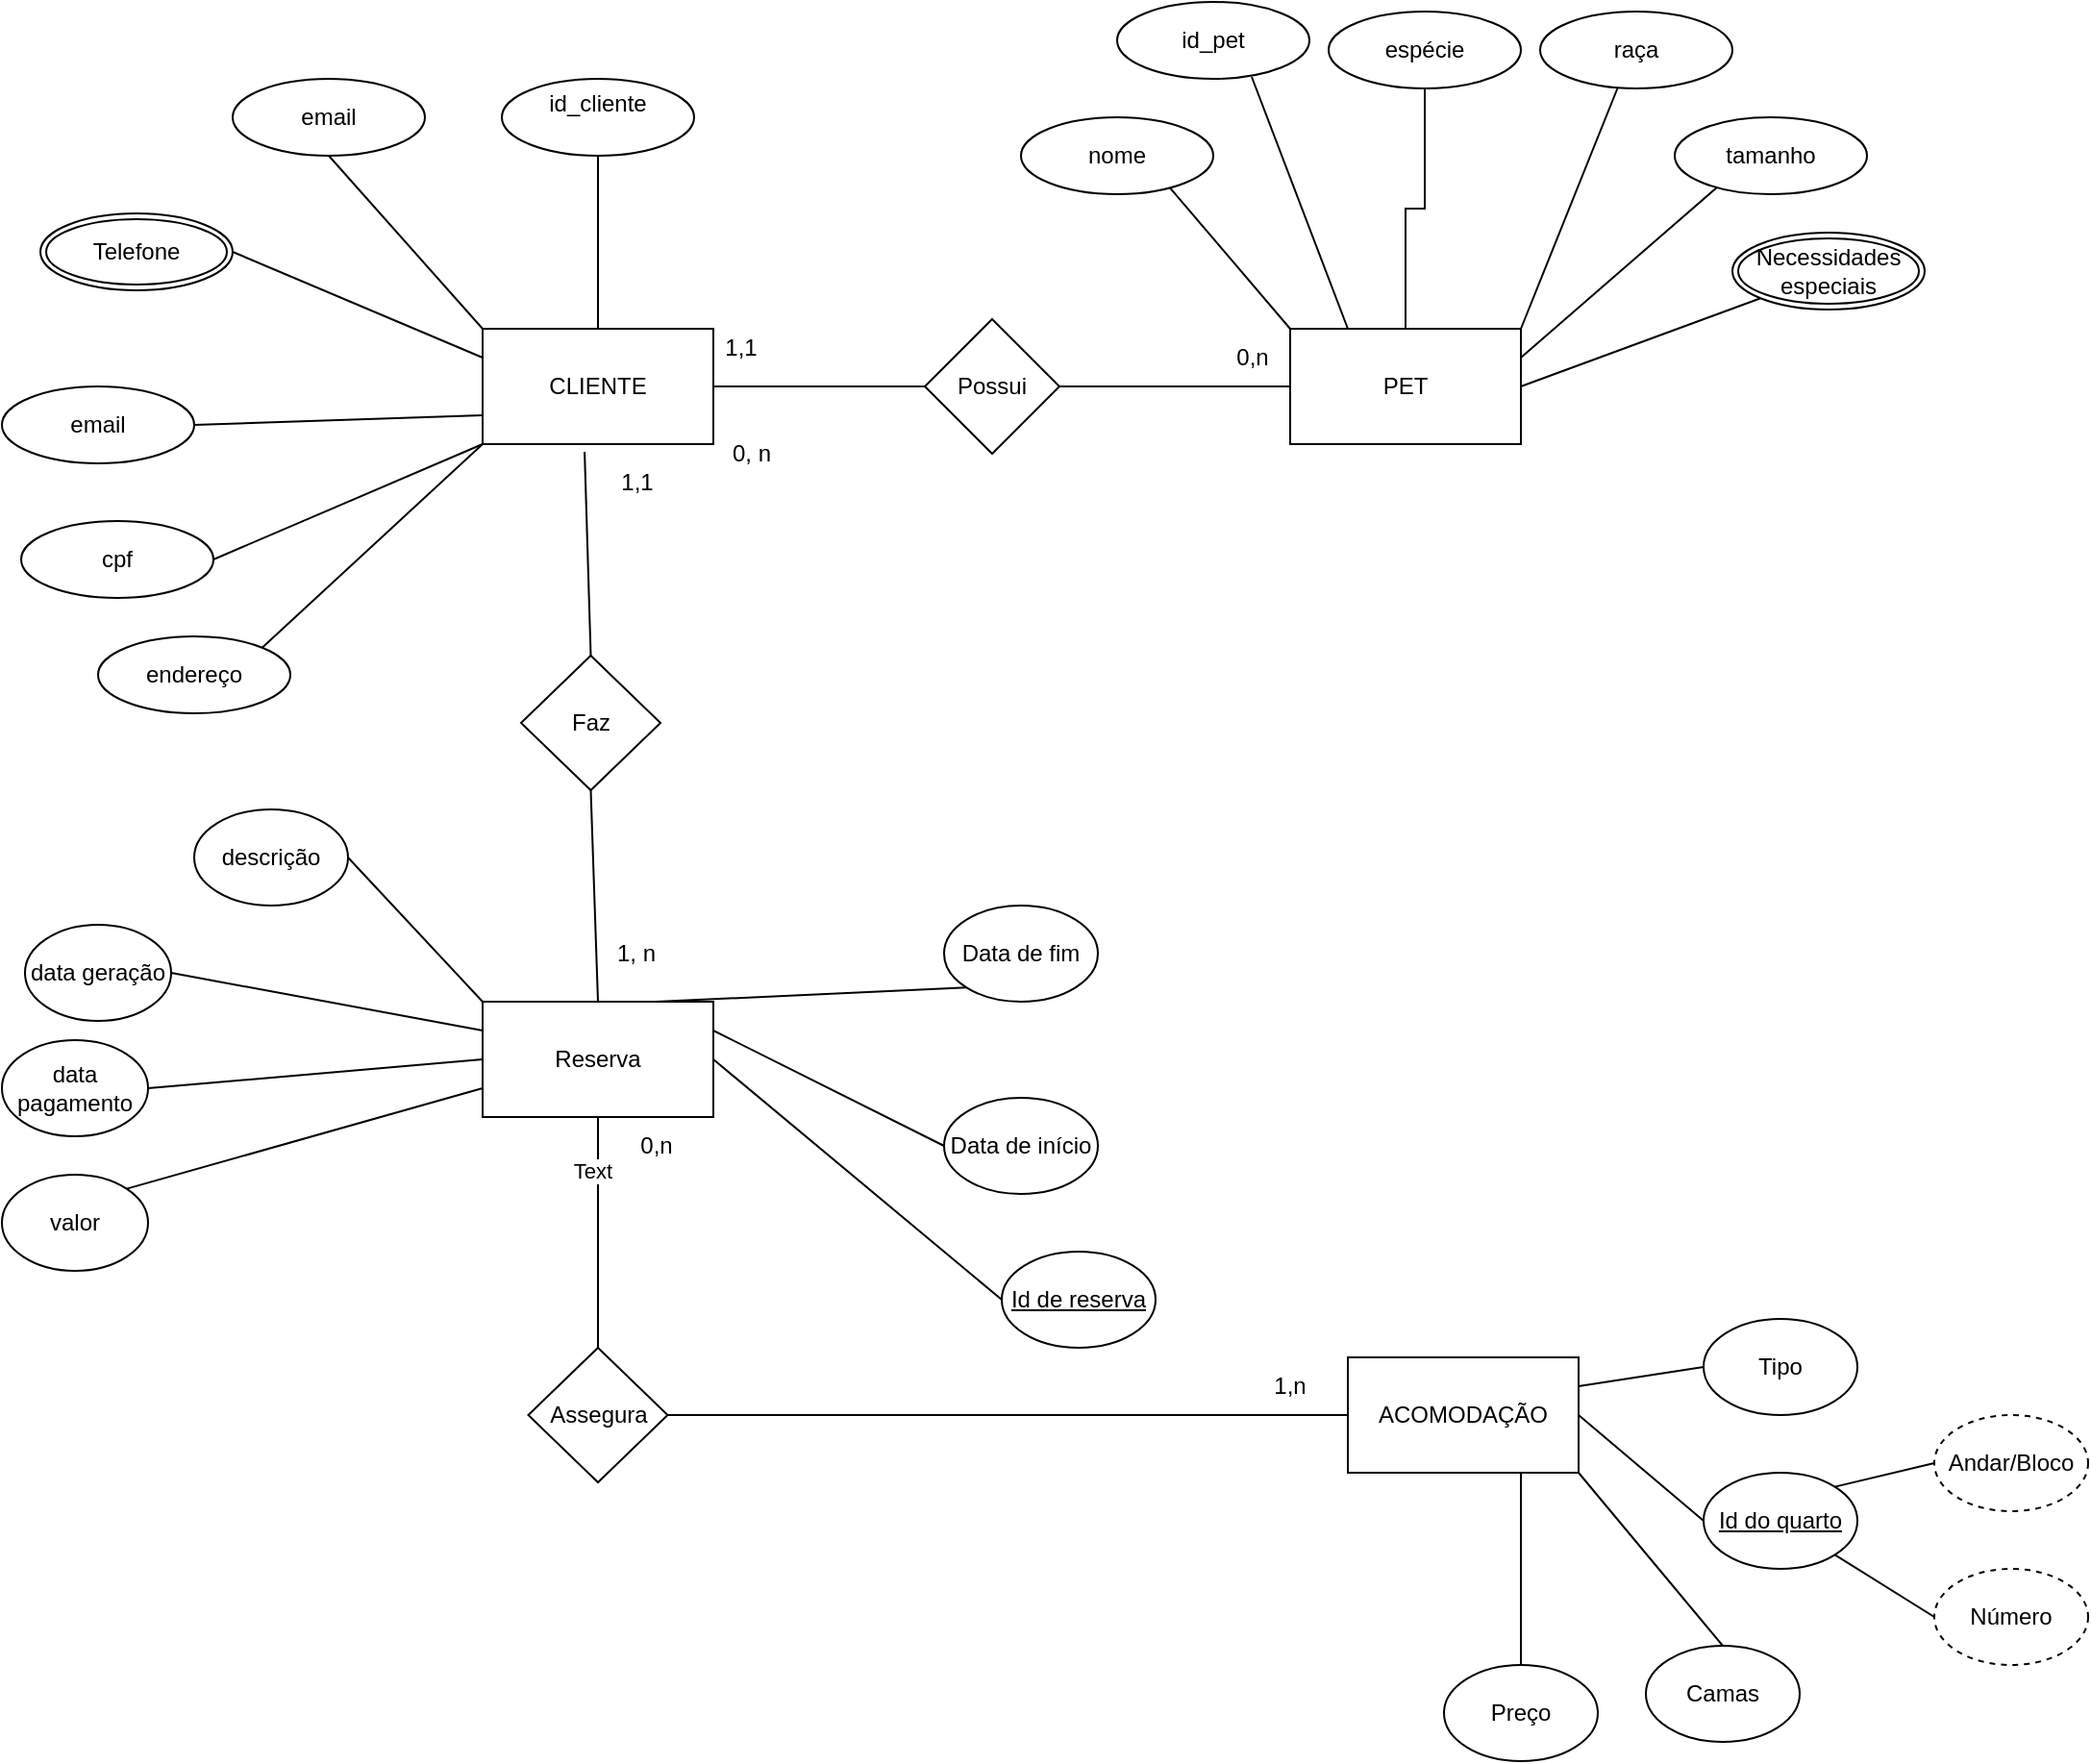 <mxfile version="24.2.5" type="device">
  <diagram name="Página-1" id="KG6CBLEXBB0JgvGJIDjY">
    <mxGraphModel dx="1631" dy="837" grid="1" gridSize="10" guides="1" tooltips="1" connect="1" arrows="1" fold="1" page="1" pageScale="1" pageWidth="827" pageHeight="1169" math="0" shadow="0">
      <root>
        <mxCell id="0" />
        <mxCell id="1" parent="0" />
        <mxCell id="rSER60wAVROJVgB4NvN6-5" value="" style="edgeStyle=orthogonalEdgeStyle;rounded=0;orthogonalLoop=1;jettySize=auto;html=1;entryX=0.5;entryY=1;entryDx=0;entryDy=0;endArrow=none;endFill=0;" parent="1" source="rSER60wAVROJVgB4NvN6-1" target="9m2_ksoVevvz4CIYLZ0E-8" edge="1">
          <mxGeometry relative="1" as="geometry">
            <mxPoint x="410" y="285" as="targetPoint" />
          </mxGeometry>
        </mxCell>
        <mxCell id="rSER60wAVROJVgB4NvN6-21" value="" style="edgeStyle=orthogonalEdgeStyle;rounded=0;orthogonalLoop=1;jettySize=auto;html=1;endArrow=none;endFill=0;" parent="1" source="rSER60wAVROJVgB4NvN6-1" target="rSER60wAVROJVgB4NvN6-20" edge="1">
          <mxGeometry relative="1" as="geometry" />
        </mxCell>
        <mxCell id="rSER60wAVROJVgB4NvN6-1" value="CLIENTE" style="rounded=0;whiteSpace=wrap;html=1;" parent="1" vertex="1">
          <mxGeometry x="350" y="370" width="120" height="60" as="geometry" />
        </mxCell>
        <mxCell id="rSER60wAVROJVgB4NvN6-16" value="" style="endArrow=none;html=1;rounded=0;entryX=0.5;entryY=1;entryDx=0;entryDy=0;exitX=0;exitY=0;exitDx=0;exitDy=0;endFill=0;" parent="1" source="rSER60wAVROJVgB4NvN6-1" target="9m2_ksoVevvz4CIYLZ0E-6" edge="1">
          <mxGeometry width="50" height="50" relative="1" as="geometry">
            <mxPoint x="390" y="420" as="sourcePoint" />
            <mxPoint x="305.355" y="279.142" as="targetPoint" />
          </mxGeometry>
        </mxCell>
        <mxCell id="rSER60wAVROJVgB4NvN6-19" value="" style="endArrow=none;html=1;rounded=0;exitX=0;exitY=0.75;exitDx=0;exitDy=0;entryX=1;entryY=0.5;entryDx=0;entryDy=0;endFill=0;" parent="1" source="rSER60wAVROJVgB4NvN6-1" target="9m2_ksoVevvz4CIYLZ0E-5" edge="1">
          <mxGeometry width="50" height="50" relative="1" as="geometry">
            <mxPoint x="390" y="420" as="sourcePoint" />
            <mxPoint x="200" y="420" as="targetPoint" />
          </mxGeometry>
        </mxCell>
        <mxCell id="rSER60wAVROJVgB4NvN6-20" value="Possui" style="rhombus;whiteSpace=wrap;html=1;rounded=0;" parent="1" vertex="1">
          <mxGeometry x="580" y="365" width="70" height="70" as="geometry" />
        </mxCell>
        <mxCell id="rSER60wAVROJVgB4NvN6-24" value="&lt;div&gt;PET&lt;/div&gt;" style="rounded=0;whiteSpace=wrap;html=1;" parent="1" vertex="1">
          <mxGeometry x="770" y="370" width="120" height="60" as="geometry" />
        </mxCell>
        <mxCell id="rSER60wAVROJVgB4NvN6-26" value="" style="endArrow=none;html=1;rounded=0;entryX=0;entryY=0.5;entryDx=0;entryDy=0;exitX=1;exitY=0.5;exitDx=0;exitDy=0;endFill=0;" parent="1" source="rSER60wAVROJVgB4NvN6-20" target="rSER60wAVROJVgB4NvN6-24" edge="1">
          <mxGeometry width="50" height="50" relative="1" as="geometry">
            <mxPoint x="390" y="420" as="sourcePoint" />
            <mxPoint x="440" y="370" as="targetPoint" />
          </mxGeometry>
        </mxCell>
        <mxCell id="rSER60wAVROJVgB4NvN6-34" value="" style="endArrow=none;html=1;rounded=0;entryX=0.41;entryY=0.95;entryDx=0;entryDy=0;entryPerimeter=0;exitX=1;exitY=0;exitDx=0;exitDy=0;endFill=0;" parent="1" source="rSER60wAVROJVgB4NvN6-24" edge="1">
          <mxGeometry width="50" height="50" relative="1" as="geometry">
            <mxPoint x="840" y="380" as="sourcePoint" />
            <mxPoint x="941" y="243" as="targetPoint" />
          </mxGeometry>
        </mxCell>
        <mxCell id="rSER60wAVROJVgB4NvN6-35" value="" style="endArrow=none;html=1;rounded=0;entryX=0;entryY=1;entryDx=0;entryDy=0;exitX=1;exitY=0.25;exitDx=0;exitDy=0;endFill=0;" parent="1" source="rSER60wAVROJVgB4NvN6-24" edge="1">
          <mxGeometry width="50" height="50" relative="1" as="geometry">
            <mxPoint x="850" y="390" as="sourcePoint" />
            <mxPoint x="994.645" y="294.142" as="targetPoint" />
          </mxGeometry>
        </mxCell>
        <mxCell id="rSER60wAVROJVgB4NvN6-36" value="" style="endArrow=none;html=1;rounded=0;entryX=0;entryY=1;entryDx=0;entryDy=0;exitX=1;exitY=0.5;exitDx=0;exitDy=0;endFill=0;" parent="1" source="rSER60wAVROJVgB4NvN6-24" target="rSER60wAVROJVgB4NvN6-72" edge="1">
          <mxGeometry width="50" height="50" relative="1" as="geometry">
            <mxPoint x="860" y="400" as="sourcePoint" />
            <mxPoint x="1000" y="340" as="targetPoint" />
          </mxGeometry>
        </mxCell>
        <mxCell id="rSER60wAVROJVgB4NvN6-38" value="" style="endArrow=none;html=1;rounded=0;exitX=0;exitY=0;exitDx=0;exitDy=0;entryX=1;entryY=1;entryDx=0;entryDy=0;endFill=0;" parent="1" source="rSER60wAVROJVgB4NvN6-24" edge="1">
          <mxGeometry width="50" height="50" relative="1" as="geometry">
            <mxPoint x="390" y="420" as="sourcePoint" />
            <mxPoint x="705.355" y="294.142" as="targetPoint" />
          </mxGeometry>
        </mxCell>
        <mxCell id="rSER60wAVROJVgB4NvN6-44" value="" style="edgeStyle=orthogonalEdgeStyle;rounded=0;orthogonalLoop=1;jettySize=auto;html=1;endArrow=none;endFill=0;entryX=0;entryY=0.5;entryDx=0;entryDy=0;" parent="1" source="rSER60wAVROJVgB4NvN6-42" edge="1" target="5fUI02vUTCdKG48Z7NgD-76">
          <mxGeometry relative="1" as="geometry">
            <mxPoint x="785" y="950" as="targetPoint" />
          </mxGeometry>
        </mxCell>
        <mxCell id="rSER60wAVROJVgB4NvN6-42" value="Assegura" style="rhombus;whiteSpace=wrap;html=1;rounded=0;" parent="1" vertex="1">
          <mxGeometry x="373.75" y="900" width="72.5" height="70" as="geometry" />
        </mxCell>
        <mxCell id="rSER60wAVROJVgB4NvN6-43" value="" style="endArrow=none;html=1;rounded=0;entryX=0.5;entryY=0;entryDx=0;entryDy=0;endFill=0;exitX=0.5;exitY=1;exitDx=0;exitDy=0;" parent="1" source="5fUI02vUTCdKG48Z7NgD-63" target="rSER60wAVROJVgB4NvN6-42" edge="1">
          <mxGeometry width="50" height="50" relative="1" as="geometry">
            <mxPoint x="470" y="430" as="sourcePoint" />
            <mxPoint x="440" y="370" as="targetPoint" />
          </mxGeometry>
        </mxCell>
        <mxCell id="shV7P7bHiktcRZqCJVIz-3" value="Text" style="edgeLabel;html=1;align=center;verticalAlign=middle;resizable=0;points=[];" vertex="1" connectable="0" parent="rSER60wAVROJVgB4NvN6-43">
          <mxGeometry x="-0.536" y="-3" relative="1" as="geometry">
            <mxPoint as="offset" />
          </mxGeometry>
        </mxCell>
        <mxCell id="rSER60wAVROJVgB4NvN6-45" value="Faz" style="rhombus;whiteSpace=wrap;html=1;rounded=0;" parent="1" vertex="1">
          <mxGeometry x="370" y="540" width="72.5" height="70" as="geometry" />
        </mxCell>
        <mxCell id="rSER60wAVROJVgB4NvN6-47" value="" style="endArrow=none;html=1;rounded=0;exitX=0.442;exitY=1.067;exitDx=0;exitDy=0;entryX=0.5;entryY=0;entryDx=0;entryDy=0;endFill=0;exitPerimeter=0;" parent="1" source="rSER60wAVROJVgB4NvN6-1" target="rSER60wAVROJVgB4NvN6-45" edge="1">
          <mxGeometry width="50" height="50" relative="1" as="geometry">
            <mxPoint x="412.5" y="410" as="sourcePoint" />
            <mxPoint x="442.5" y="350" as="targetPoint" />
          </mxGeometry>
        </mxCell>
        <mxCell id="rSER60wAVROJVgB4NvN6-52" value="Telefone" style="ellipse;shape=doubleEllipse;margin=3;whiteSpace=wrap;html=1;align=center;" parent="1" vertex="1">
          <mxGeometry x="120" y="310" width="100" height="40" as="geometry" />
        </mxCell>
        <mxCell id="rSER60wAVROJVgB4NvN6-62" value="" style="endArrow=none;html=1;rounded=0;exitX=0.25;exitY=0;exitDx=0;exitDy=0;endFill=0;" parent="1" source="rSER60wAVROJVgB4NvN6-24" edge="1">
          <mxGeometry width="50" height="50" relative="1" as="geometry">
            <mxPoint x="800" y="370" as="sourcePoint" />
            <mxPoint x="750" y="239" as="targetPoint" />
          </mxGeometry>
        </mxCell>
        <mxCell id="rSER60wAVROJVgB4NvN6-66" style="edgeStyle=orthogonalEdgeStyle;rounded=0;orthogonalLoop=1;jettySize=auto;html=1;exitX=0.5;exitY=0;exitDx=0;exitDy=0;entryX=0.5;entryY=1;entryDx=0;entryDy=0;endArrow=none;endFill=0;" parent="1" source="rSER60wAVROJVgB4NvN6-24" target="9m2_ksoVevvz4CIYLZ0E-11" edge="1">
          <mxGeometry relative="1" as="geometry">
            <mxPoint x="830" y="243" as="targetPoint" />
          </mxGeometry>
        </mxCell>
        <mxCell id="rSER60wAVROJVgB4NvN6-72" value="Necessidades especiais" style="ellipse;shape=doubleEllipse;margin=3;whiteSpace=wrap;html=1;align=center;" parent="1" vertex="1">
          <mxGeometry x="1000" y="320" width="100" height="40" as="geometry" />
        </mxCell>
        <mxCell id="rSER60wAVROJVgB4NvN6-77" value="" style="endArrow=none;html=1;rounded=0;exitX=0;exitY=1;exitDx=0;exitDy=0;entryX=1;entryY=0.5;entryDx=0;entryDy=0;endFill=0;" parent="1" source="rSER60wAVROJVgB4NvN6-1" target="9m2_ksoVevvz4CIYLZ0E-4" edge="1">
          <mxGeometry width="50" height="50" relative="1" as="geometry">
            <mxPoint x="390" y="520" as="sourcePoint" />
            <mxPoint x="195.355" y="475.858" as="targetPoint" />
          </mxGeometry>
        </mxCell>
        <mxCell id="rSER60wAVROJVgB4NvN6-78" value="" style="endArrow=none;html=1;rounded=0;exitX=0;exitY=0.25;exitDx=0;exitDy=0;entryX=1;entryY=0.5;entryDx=0;entryDy=0;endFill=0;" parent="1" source="rSER60wAVROJVgB4NvN6-1" target="rSER60wAVROJVgB4NvN6-52" edge="1">
          <mxGeometry width="50" height="50" relative="1" as="geometry">
            <mxPoint x="360" y="410" as="sourcePoint" />
            <mxPoint x="410" y="360" as="targetPoint" />
          </mxGeometry>
        </mxCell>
        <mxCell id="W3pTMaVZxiQJHKVJO3R3-1" value="0,n" style="text;html=1;align=center;verticalAlign=middle;resizable=0;points=[];autosize=1;strokeColor=none;fillColor=none;" parent="1" vertex="1">
          <mxGeometry x="730" y="370" width="40" height="30" as="geometry" />
        </mxCell>
        <mxCell id="W3pTMaVZxiQJHKVJO3R3-2" value="1,1" style="text;html=1;align=center;verticalAlign=middle;resizable=0;points=[];autosize=1;strokeColor=none;fillColor=none;" parent="1" vertex="1">
          <mxGeometry x="464" y="365" width="40" height="30" as="geometry" />
        </mxCell>
        <mxCell id="9m2_ksoVevvz4CIYLZ0E-1" value="endereço" style="ellipse;whiteSpace=wrap;html=1;align=center;" parent="1" vertex="1">
          <mxGeometry x="150" y="530" width="100" height="40" as="geometry" />
        </mxCell>
        <mxCell id="9m2_ksoVevvz4CIYLZ0E-3" value="" style="endArrow=none;html=1;rounded=0;exitX=0;exitY=1;exitDx=0;exitDy=0;entryX=1;entryY=0;entryDx=0;entryDy=0;endFill=0;" parent="1" source="rSER60wAVROJVgB4NvN6-1" target="9m2_ksoVevvz4CIYLZ0E-1" edge="1">
          <mxGeometry width="50" height="50" relative="1" as="geometry">
            <mxPoint x="510" y="510" as="sourcePoint" />
            <mxPoint x="560" y="460" as="targetPoint" />
          </mxGeometry>
        </mxCell>
        <mxCell id="9m2_ksoVevvz4CIYLZ0E-4" value="cpf" style="ellipse;whiteSpace=wrap;html=1;align=center;" parent="1" vertex="1">
          <mxGeometry x="110" y="470" width="100" height="40" as="geometry" />
        </mxCell>
        <mxCell id="9m2_ksoVevvz4CIYLZ0E-5" value="email" style="ellipse;whiteSpace=wrap;html=1;align=center;" parent="1" vertex="1">
          <mxGeometry x="100" y="400" width="100" height="40" as="geometry" />
        </mxCell>
        <mxCell id="9m2_ksoVevvz4CIYLZ0E-6" value="email" style="ellipse;whiteSpace=wrap;html=1;align=center;" parent="1" vertex="1">
          <mxGeometry x="220" y="240" width="100" height="40" as="geometry" />
        </mxCell>
        <mxCell id="9m2_ksoVevvz4CIYLZ0E-8" value="id_cliente&lt;div&gt;&lt;br&gt;&lt;/div&gt;" style="ellipse;whiteSpace=wrap;html=1;align=center;" parent="1" vertex="1">
          <mxGeometry x="360" y="240" width="100" height="40" as="geometry" />
        </mxCell>
        <mxCell id="9m2_ksoVevvz4CIYLZ0E-9" value="nome" style="ellipse;whiteSpace=wrap;html=1;align=center;" parent="1" vertex="1">
          <mxGeometry x="630" y="260" width="100" height="40" as="geometry" />
        </mxCell>
        <mxCell id="9m2_ksoVevvz4CIYLZ0E-10" value="id_pet" style="ellipse;whiteSpace=wrap;html=1;align=center;" parent="1" vertex="1">
          <mxGeometry x="680" y="200" width="100" height="40" as="geometry" />
        </mxCell>
        <mxCell id="9m2_ksoVevvz4CIYLZ0E-11" value="espécie" style="ellipse;whiteSpace=wrap;html=1;align=center;" parent="1" vertex="1">
          <mxGeometry x="790" y="205" width="100" height="40" as="geometry" />
        </mxCell>
        <mxCell id="9m2_ksoVevvz4CIYLZ0E-12" value="raça" style="ellipse;whiteSpace=wrap;html=1;align=center;" parent="1" vertex="1">
          <mxGeometry x="900" y="205" width="100" height="40" as="geometry" />
        </mxCell>
        <mxCell id="9m2_ksoVevvz4CIYLZ0E-13" value="tamanho" style="ellipse;whiteSpace=wrap;html=1;align=center;" parent="1" vertex="1">
          <mxGeometry x="970" y="260" width="100" height="40" as="geometry" />
        </mxCell>
        <mxCell id="5fUI02vUTCdKG48Z7NgD-28" value="descrição" style="ellipse;whiteSpace=wrap;html=1;" parent="1" vertex="1">
          <mxGeometry x="200" y="620" width="80" height="50" as="geometry" />
        </mxCell>
        <mxCell id="5fUI02vUTCdKG48Z7NgD-30" value="valor" style="ellipse;whiteSpace=wrap;html=1;" parent="1" vertex="1">
          <mxGeometry x="100" y="810" width="76" height="50" as="geometry" />
        </mxCell>
        <mxCell id="5fUI02vUTCdKG48Z7NgD-40" value="data geração" style="ellipse;whiteSpace=wrap;html=1;" parent="1" vertex="1">
          <mxGeometry x="112" y="680" width="76" height="50" as="geometry" />
        </mxCell>
        <mxCell id="5fUI02vUTCdKG48Z7NgD-42" value="data pagamento" style="ellipse;whiteSpace=wrap;html=1;" parent="1" vertex="1">
          <mxGeometry x="100" y="740" width="76" height="50" as="geometry" />
        </mxCell>
        <mxCell id="5fUI02vUTCdKG48Z7NgD-44" value="1, n" style="text;html=1;align=center;verticalAlign=middle;whiteSpace=wrap;rounded=0;" parent="1" vertex="1">
          <mxGeometry x="400" y="680" width="60" height="30" as="geometry" />
        </mxCell>
        <mxCell id="5fUI02vUTCdKG48Z7NgD-45" value="0, n" style="text;html=1;align=center;verticalAlign=middle;whiteSpace=wrap;rounded=0;" parent="1" vertex="1">
          <mxGeometry x="460" y="420" width="60" height="30" as="geometry" />
        </mxCell>
        <mxCell id="5fUI02vUTCdKG48Z7NgD-46" value="1,n" style="text;html=1;align=center;verticalAlign=middle;whiteSpace=wrap;rounded=0;" parent="1" vertex="1">
          <mxGeometry x="740" y="905" width="60" height="30" as="geometry" />
        </mxCell>
        <mxCell id="5fUI02vUTCdKG48Z7NgD-50" value="" style="endArrow=none;html=1;rounded=0;exitX=0;exitY=0;exitDx=0;exitDy=0;entryX=1;entryY=0.5;entryDx=0;entryDy=0;" parent="1" source="5fUI02vUTCdKG48Z7NgD-63" edge="1" target="5fUI02vUTCdKG48Z7NgD-28">
          <mxGeometry width="50" height="50" relative="1" as="geometry">
            <mxPoint x="140" y="930" as="sourcePoint" />
            <mxPoint x="190" y="880" as="targetPoint" />
          </mxGeometry>
        </mxCell>
        <mxCell id="5fUI02vUTCdKG48Z7NgD-52" value="" style="endArrow=none;html=1;rounded=0;exitX=0;exitY=0.25;exitDx=0;exitDy=0;entryX=1;entryY=0.5;entryDx=0;entryDy=0;" parent="1" source="5fUI02vUTCdKG48Z7NgD-63" edge="1" target="5fUI02vUTCdKG48Z7NgD-40">
          <mxGeometry width="50" height="50" relative="1" as="geometry">
            <mxPoint x="114.5" y="1049" as="sourcePoint" />
            <mxPoint x="85.5" y="960" as="targetPoint" />
          </mxGeometry>
        </mxCell>
        <mxCell id="5fUI02vUTCdKG48Z7NgD-53" value="" style="endArrow=none;html=1;rounded=0;exitX=0;exitY=0.5;exitDx=0;exitDy=0;entryX=1;entryY=0.5;entryDx=0;entryDy=0;" parent="1" source="5fUI02vUTCdKG48Z7NgD-63" edge="1" target="5fUI02vUTCdKG48Z7NgD-42">
          <mxGeometry width="50" height="50" relative="1" as="geometry">
            <mxPoint x="115" y="1120" as="sourcePoint" />
            <mxPoint x="86" y="1031" as="targetPoint" />
          </mxGeometry>
        </mxCell>
        <mxCell id="5fUI02vUTCdKG48Z7NgD-54" value="" style="endArrow=none;html=1;rounded=0;exitX=1;exitY=0;exitDx=0;exitDy=0;entryX=0;entryY=0.75;entryDx=0;entryDy=0;" parent="1" source="5fUI02vUTCdKG48Z7NgD-30" edge="1" target="5fUI02vUTCdKG48Z7NgD-63">
          <mxGeometry width="50" height="50" relative="1" as="geometry">
            <mxPoint x="260" y="1118" as="sourcePoint" />
            <mxPoint x="231" y="1029" as="targetPoint" />
          </mxGeometry>
        </mxCell>
        <mxCell id="5fUI02vUTCdKG48Z7NgD-63" value="Reserva" style="rounded=0;whiteSpace=wrap;html=1;" parent="1" vertex="1">
          <mxGeometry x="350" y="720" width="120" height="60" as="geometry" />
        </mxCell>
        <mxCell id="5fUI02vUTCdKG48Z7NgD-64" value="Data de início" style="ellipse;whiteSpace=wrap;html=1;" parent="1" vertex="1">
          <mxGeometry x="590" y="770" width="80" height="50" as="geometry" />
        </mxCell>
        <mxCell id="5fUI02vUTCdKG48Z7NgD-65" value="&lt;u&gt;Id de reserva&lt;/u&gt;" style="ellipse;whiteSpace=wrap;html=1;" parent="1" vertex="1">
          <mxGeometry x="620" y="850" width="80" height="50" as="geometry" />
        </mxCell>
        <mxCell id="5fUI02vUTCdKG48Z7NgD-66" value="Data de fim" style="ellipse;whiteSpace=wrap;html=1;" parent="1" vertex="1">
          <mxGeometry x="590" y="670" width="80" height="50" as="geometry" />
        </mxCell>
        <mxCell id="5fUI02vUTCdKG48Z7NgD-68" value="" style="endArrow=none;html=1;rounded=0;exitX=0.75;exitY=0;exitDx=0;exitDy=0;entryX=0;entryY=1;entryDx=0;entryDy=0;" parent="1" source="5fUI02vUTCdKG48Z7NgD-63" target="5fUI02vUTCdKG48Z7NgD-66" edge="1">
          <mxGeometry width="50" height="50" relative="1" as="geometry">
            <mxPoint x="740" y="820" as="sourcePoint" />
            <mxPoint x="790" y="770" as="targetPoint" />
          </mxGeometry>
        </mxCell>
        <mxCell id="5fUI02vUTCdKG48Z7NgD-69" value="" style="endArrow=none;html=1;rounded=0;exitX=1;exitY=0.25;exitDx=0;exitDy=0;entryX=0;entryY=0.5;entryDx=0;entryDy=0;" parent="1" source="5fUI02vUTCdKG48Z7NgD-63" target="5fUI02vUTCdKG48Z7NgD-64" edge="1">
          <mxGeometry width="50" height="50" relative="1" as="geometry">
            <mxPoint x="740" y="820" as="sourcePoint" />
            <mxPoint x="790" y="770" as="targetPoint" />
          </mxGeometry>
        </mxCell>
        <mxCell id="5fUI02vUTCdKG48Z7NgD-70" value="" style="endArrow=none;html=1;rounded=0;exitX=1;exitY=0.5;exitDx=0;exitDy=0;entryX=0;entryY=0.5;entryDx=0;entryDy=0;" parent="1" source="5fUI02vUTCdKG48Z7NgD-63" target="5fUI02vUTCdKG48Z7NgD-65" edge="1">
          <mxGeometry width="50" height="50" relative="1" as="geometry">
            <mxPoint x="740" y="820" as="sourcePoint" />
            <mxPoint x="790" y="770" as="targetPoint" />
          </mxGeometry>
        </mxCell>
        <mxCell id="5fUI02vUTCdKG48Z7NgD-73" value="" style="endArrow=none;html=1;rounded=0;exitX=0.5;exitY=0;exitDx=0;exitDy=0;entryX=0.5;entryY=1;entryDx=0;entryDy=0;" parent="1" source="5fUI02vUTCdKG48Z7NgD-63" target="rSER60wAVROJVgB4NvN6-45" edge="1">
          <mxGeometry width="50" height="50" relative="1" as="geometry">
            <mxPoint x="350" y="660" as="sourcePoint" />
            <mxPoint x="400" y="600" as="targetPoint" />
          </mxGeometry>
        </mxCell>
        <mxCell id="5fUI02vUTCdKG48Z7NgD-76" value="ACOMODAÇÃO" style="rounded=0;whiteSpace=wrap;html=1;" parent="1" vertex="1">
          <mxGeometry x="800" y="905" width="120" height="60" as="geometry" />
        </mxCell>
        <mxCell id="5fUI02vUTCdKG48Z7NgD-77" value="Tipo" style="ellipse;whiteSpace=wrap;html=1;" parent="1" vertex="1">
          <mxGeometry x="985" y="885" width="80" height="50" as="geometry" />
        </mxCell>
        <mxCell id="5fUI02vUTCdKG48Z7NgD-78" value="&lt;u&gt;Id do quarto&lt;/u&gt;" style="ellipse;whiteSpace=wrap;html=1;" parent="1" vertex="1">
          <mxGeometry x="985" y="965" width="80" height="50" as="geometry" />
        </mxCell>
        <mxCell id="5fUI02vUTCdKG48Z7NgD-80" value="Camas" style="ellipse;whiteSpace=wrap;html=1;" parent="1" vertex="1">
          <mxGeometry x="955" y="1055" width="80" height="50" as="geometry" />
        </mxCell>
        <mxCell id="5fUI02vUTCdKG48Z7NgD-81" value="Andar/Bloco" style="ellipse;whiteSpace=wrap;html=1;dashed=1;" parent="1" vertex="1">
          <mxGeometry x="1105" y="935" width="80" height="50" as="geometry" />
        </mxCell>
        <mxCell id="5fUI02vUTCdKG48Z7NgD-82" value="Número" style="ellipse;whiteSpace=wrap;html=1;dashed=1;" parent="1" vertex="1">
          <mxGeometry x="1105" y="1015" width="80" height="50" as="geometry" />
        </mxCell>
        <mxCell id="5fUI02vUTCdKG48Z7NgD-84" value="" style="endArrow=none;html=1;rounded=0;exitX=1;exitY=0.25;exitDx=0;exitDy=0;entryX=0;entryY=0.5;entryDx=0;entryDy=0;" parent="1" source="5fUI02vUTCdKG48Z7NgD-76" target="5fUI02vUTCdKG48Z7NgD-77" edge="1">
          <mxGeometry width="50" height="50" relative="1" as="geometry">
            <mxPoint x="1105" y="1005" as="sourcePoint" />
            <mxPoint x="1155" y="955" as="targetPoint" />
          </mxGeometry>
        </mxCell>
        <mxCell id="5fUI02vUTCdKG48Z7NgD-85" value="" style="endArrow=none;html=1;rounded=0;exitX=1;exitY=0.5;exitDx=0;exitDy=0;entryX=0;entryY=0.5;entryDx=0;entryDy=0;" parent="1" source="5fUI02vUTCdKG48Z7NgD-76" target="5fUI02vUTCdKG48Z7NgD-78" edge="1">
          <mxGeometry width="50" height="50" relative="1" as="geometry">
            <mxPoint x="1105" y="1005" as="sourcePoint" />
            <mxPoint x="1155" y="955" as="targetPoint" />
          </mxGeometry>
        </mxCell>
        <mxCell id="5fUI02vUTCdKG48Z7NgD-86" value="" style="endArrow=none;html=1;rounded=0;exitX=1;exitY=0;exitDx=0;exitDy=0;entryX=0;entryY=0.5;entryDx=0;entryDy=0;" parent="1" source="5fUI02vUTCdKG48Z7NgD-78" target="5fUI02vUTCdKG48Z7NgD-81" edge="1">
          <mxGeometry width="50" height="50" relative="1" as="geometry">
            <mxPoint x="1105" y="1005" as="sourcePoint" />
            <mxPoint x="1155" y="955" as="targetPoint" />
          </mxGeometry>
        </mxCell>
        <mxCell id="5fUI02vUTCdKG48Z7NgD-87" value="" style="endArrow=none;html=1;rounded=0;exitX=1;exitY=1;exitDx=0;exitDy=0;entryX=0;entryY=0.5;entryDx=0;entryDy=0;" parent="1" source="5fUI02vUTCdKG48Z7NgD-78" target="5fUI02vUTCdKG48Z7NgD-82" edge="1">
          <mxGeometry width="50" height="50" relative="1" as="geometry">
            <mxPoint x="1105" y="1005" as="sourcePoint" />
            <mxPoint x="1155" y="955" as="targetPoint" />
          </mxGeometry>
        </mxCell>
        <mxCell id="5fUI02vUTCdKG48Z7NgD-88" value="" style="endArrow=none;html=1;rounded=0;exitX=1;exitY=1;exitDx=0;exitDy=0;entryX=0.5;entryY=0;entryDx=0;entryDy=0;" parent="1" source="5fUI02vUTCdKG48Z7NgD-76" edge="1">
          <mxGeometry width="50" height="50" relative="1" as="geometry">
            <mxPoint x="1105" y="1005" as="sourcePoint" />
            <mxPoint x="995" y="1055" as="targetPoint" />
          </mxGeometry>
        </mxCell>
        <mxCell id="5fUI02vUTCdKG48Z7NgD-89" value="" style="endArrow=none;html=1;rounded=0;exitX=0.5;exitY=0;exitDx=0;exitDy=0;entryX=0.75;entryY=1;entryDx=0;entryDy=0;" parent="1" source="5fUI02vUTCdKG48Z7NgD-90" target="5fUI02vUTCdKG48Z7NgD-76" edge="1">
          <mxGeometry width="50" height="50" relative="1" as="geometry">
            <mxPoint x="780" y="1085" as="sourcePoint" />
            <mxPoint x="820" y="985" as="targetPoint" />
            <Array as="points" />
          </mxGeometry>
        </mxCell>
        <mxCell id="5fUI02vUTCdKG48Z7NgD-90" value="Preço" style="ellipse;whiteSpace=wrap;html=1;" parent="1" vertex="1">
          <mxGeometry x="850" y="1065" width="80" height="50" as="geometry" />
        </mxCell>
        <mxCell id="5fUI02vUTCdKG48Z7NgD-95" value="1,1" style="text;html=1;align=center;verticalAlign=middle;resizable=0;points=[];autosize=1;strokeColor=none;fillColor=none;" parent="1" vertex="1">
          <mxGeometry x="410" y="435" width="40" height="30" as="geometry" />
        </mxCell>
        <mxCell id="shV7P7bHiktcRZqCJVIz-4" value="0,n" style="text;html=1;align=center;verticalAlign=middle;resizable=0;points=[];autosize=1;strokeColor=none;fillColor=none;" vertex="1" parent="1">
          <mxGeometry x="420" y="780" width="40" height="30" as="geometry" />
        </mxCell>
      </root>
    </mxGraphModel>
  </diagram>
</mxfile>

